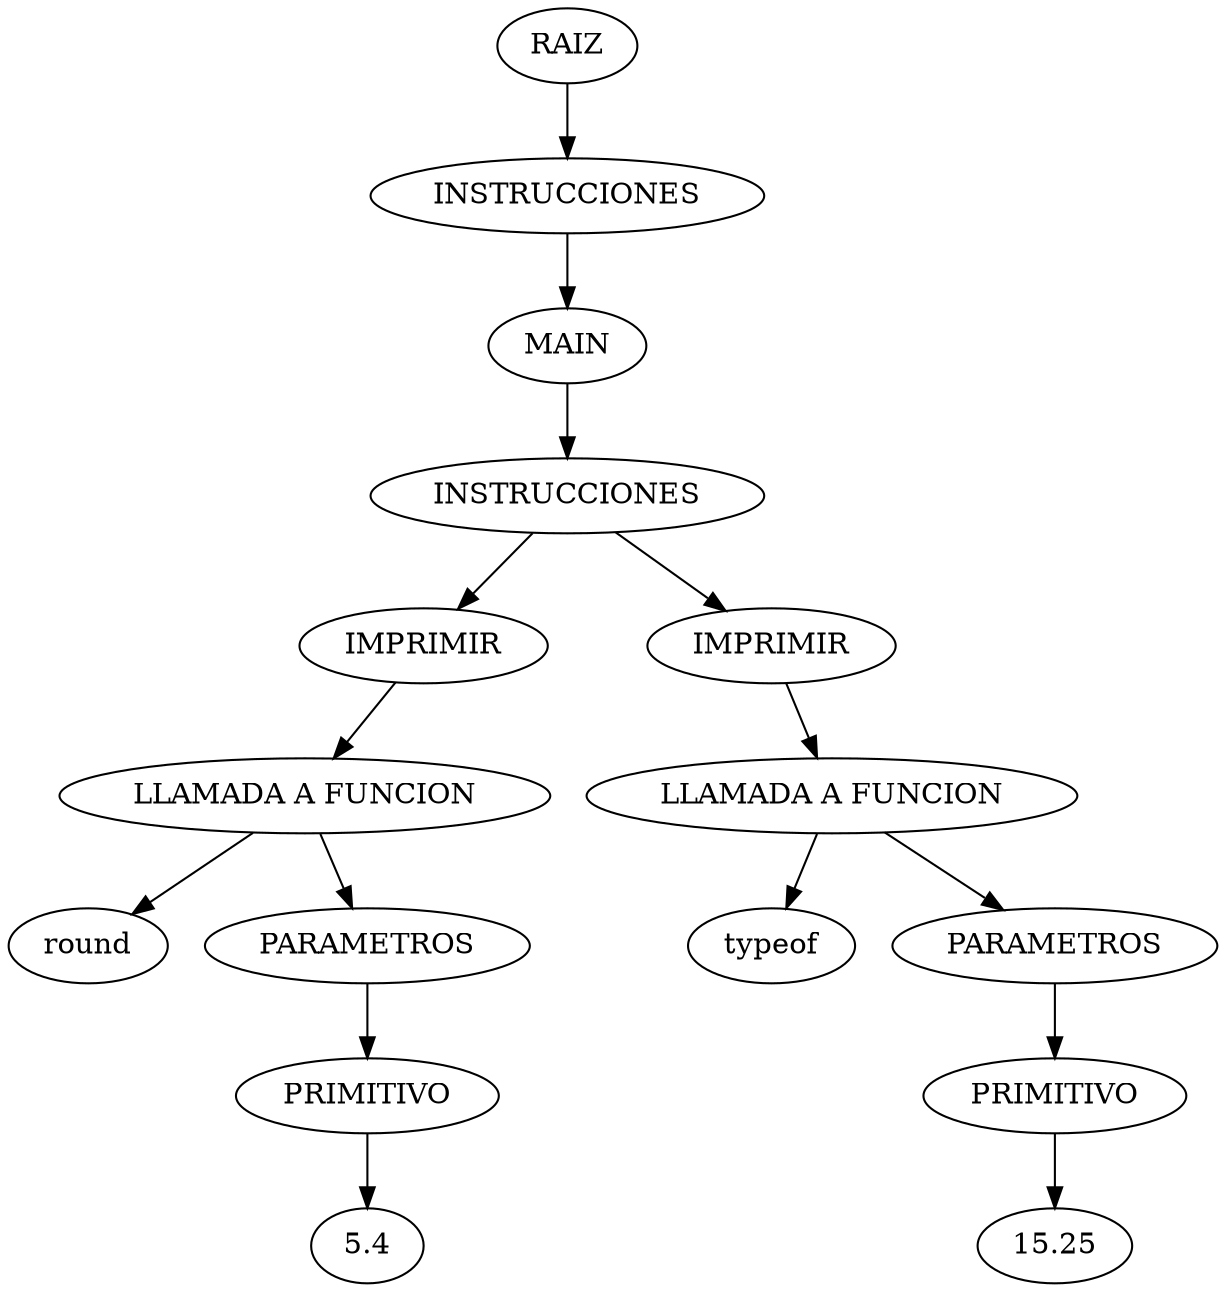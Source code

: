 digraph {
n0[label="RAIZ"];
n1[label="INSTRUCCIONES"];
n0->n1;
n2[label="MAIN"];
n1->n2;
n3[label="INSTRUCCIONES"];
n2->n3;
n4[label="IMPRIMIR"];
n3->n4;
n5[label="LLAMADA A FUNCION"];
n4->n5;
n6[label="round"];
n5->n6;
n7[label="PARAMETROS"];
n5->n7;
n8[label="PRIMITIVO"];
n7->n8;
n9[label="5.4"];
n8->n9;
n10[label="IMPRIMIR"];
n3->n10;
n11[label="LLAMADA A FUNCION"];
n10->n11;
n12[label="typeof"];
n11->n12;
n13[label="PARAMETROS"];
n11->n13;
n14[label="PRIMITIVO"];
n13->n14;
n15[label="15.25"];
n14->n15;
}